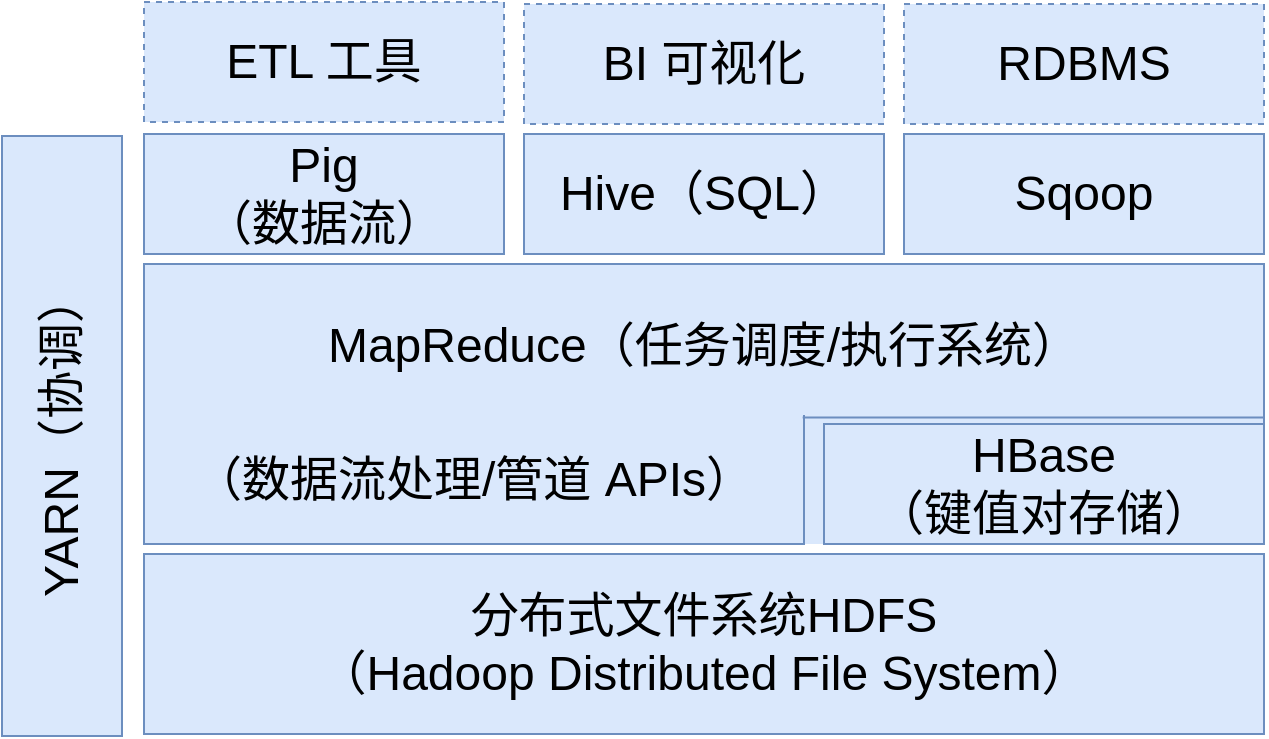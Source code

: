 <mxfile version="14.5.8" type="github">
  <diagram id="kENqUxoY8oStFW74UGWh" name="Page-1">
    <mxGraphModel dx="723" dy="375" grid="1" gridSize="10" guides="1" tooltips="1" connect="1" arrows="1" fold="1" page="1" pageScale="1" pageWidth="827" pageHeight="1169" math="0" shadow="0">
      <root>
        <mxCell id="0" />
        <mxCell id="1" parent="0" />
        <mxCell id="1x4jpnriMCWxbVYfgML8-7" value="&lt;font style=&quot;font-size: 24px&quot;&gt;MapReduce（任务调度/执行系统）&lt;br&gt;&lt;br&gt;&lt;br&gt;&lt;/font&gt;" style="shape=partialRectangle;whiteSpace=wrap;html=1;bottom=0;right=0;fillColor=#dae8fc;strokeColor=#6c8ebf;" vertex="1" parent="1">
          <mxGeometry x="130" y="310" width="560" height="140" as="geometry" />
        </mxCell>
        <mxCell id="1x4jpnriMCWxbVYfgML8-9" value="&lt;font style=&quot;font-size: 24px&quot;&gt;（数据流处理/管道 APIs）&lt;/font&gt;" style="shape=partialRectangle;whiteSpace=wrap;html=1;top=0;left=0;fillColor=#dae8fc;strokeColor=#6c8ebf;" vertex="1" parent="1">
          <mxGeometry x="130" y="386" width="330" height="64" as="geometry" />
        </mxCell>
        <mxCell id="1x4jpnriMCWxbVYfgML8-14" value="&lt;font style=&quot;font-size: 24px&quot;&gt;分布式文件系统&lt;/font&gt;&lt;span style=&quot;font-size: 24px&quot;&gt;HDFS&lt;/span&gt;&lt;br&gt;&lt;font style=&quot;font-size: 24px&quot;&gt;（Hadoop Distributed File System）&lt;/font&gt;" style="rounded=0;whiteSpace=wrap;html=1;fillColor=#dae8fc;strokeColor=#6c8ebf;" vertex="1" parent="1">
          <mxGeometry x="130" y="455" width="560" height="90" as="geometry" />
        </mxCell>
        <mxCell id="1x4jpnriMCWxbVYfgML8-15" value="&lt;span style=&quot;font-size: 24px&quot;&gt;HBase&lt;br&gt;&lt;/span&gt;&lt;span style=&quot;font-size: 24px&quot;&gt;（键值对存储）&lt;/span&gt;" style="rounded=0;whiteSpace=wrap;html=1;fillColor=#dae8fc;strokeColor=#6c8ebf;" vertex="1" parent="1">
          <mxGeometry x="470" y="390" width="220" height="60" as="geometry" />
        </mxCell>
        <mxCell id="1x4jpnriMCWxbVYfgML8-16" value="&lt;font style=&quot;font-size: 24px&quot;&gt;Pig&lt;br&gt;（数据流）&lt;/font&gt;" style="rounded=0;whiteSpace=wrap;html=1;fillColor=#dae8fc;strokeColor=#6c8ebf;" vertex="1" parent="1">
          <mxGeometry x="130" y="245" width="180" height="60" as="geometry" />
        </mxCell>
        <mxCell id="1x4jpnriMCWxbVYfgML8-17" value="&lt;font style=&quot;font-size: 24px&quot;&gt;Hive（SQL）&lt;/font&gt;" style="rounded=0;whiteSpace=wrap;html=1;fillColor=#dae8fc;strokeColor=#6c8ebf;" vertex="1" parent="1">
          <mxGeometry x="320" y="245" width="180" height="60" as="geometry" />
        </mxCell>
        <mxCell id="1x4jpnriMCWxbVYfgML8-18" value="&lt;font style=&quot;font-size: 24px&quot;&gt;Sqoop&lt;/font&gt;" style="rounded=0;whiteSpace=wrap;html=1;fillColor=#dae8fc;strokeColor=#6c8ebf;" vertex="1" parent="1">
          <mxGeometry x="510" y="245" width="180" height="60" as="geometry" />
        </mxCell>
        <mxCell id="1x4jpnriMCWxbVYfgML8-20" value="&lt;span style=&quot;font-size: 24px&quot;&gt;ETL 工具&lt;/span&gt;" style="rounded=0;whiteSpace=wrap;html=1;dashed=1;fillColor=#dae8fc;strokeColor=#6c8ebf;" vertex="1" parent="1">
          <mxGeometry x="130" y="179" width="180" height="60" as="geometry" />
        </mxCell>
        <mxCell id="1x4jpnriMCWxbVYfgML8-21" value="&lt;span style=&quot;font-size: 24px&quot;&gt;BI 可视化&lt;/span&gt;" style="rounded=0;whiteSpace=wrap;html=1;dashed=1;fillColor=#dae8fc;strokeColor=#6c8ebf;" vertex="1" parent="1">
          <mxGeometry x="320" y="180" width="180" height="60" as="geometry" />
        </mxCell>
        <mxCell id="1x4jpnriMCWxbVYfgML8-22" value="&lt;span style=&quot;font-size: 24px&quot;&gt;RDBMS&lt;/span&gt;" style="rounded=0;whiteSpace=wrap;html=1;dashed=1;fillColor=#dae8fc;strokeColor=#6c8ebf;" vertex="1" parent="1">
          <mxGeometry x="510" y="180" width="180" height="60" as="geometry" />
        </mxCell>
        <mxCell id="1x4jpnriMCWxbVYfgML8-24" value="&lt;font style=&quot;font-size: 24px&quot;&gt;YARN&lt;/font&gt;&lt;font style=&quot;font-size: 24px&quot;&gt;（协调）&lt;/font&gt;" style="rounded=0;whiteSpace=wrap;html=1;rotation=-90;fillColor=#dae8fc;strokeColor=#6c8ebf;" vertex="1" parent="1">
          <mxGeometry x="-61" y="366" width="300" height="60" as="geometry" />
        </mxCell>
        <mxCell id="1x4jpnriMCWxbVYfgML8-25" value="" style="endArrow=none;html=1;exitX=0.998;exitY=0.089;exitDx=0;exitDy=0;exitPerimeter=0;entryX=1;entryY=0.584;entryDx=0;entryDy=0;entryPerimeter=0;fillColor=#dae8fc;strokeColor=#6c8ebf;" edge="1" parent="1">
          <mxGeometry width="50" height="50" relative="1" as="geometry">
            <mxPoint x="459.34" y="386.696" as="sourcePoint" />
            <mxPoint x="690" y="386.76" as="targetPoint" />
          </mxGeometry>
        </mxCell>
        <mxCell id="1x4jpnriMCWxbVYfgML8-26" value="" style="endArrow=none;html=1;entryX=0;entryY=0;entryDx=0;entryDy=0;exitX=0;exitY=1;exitDx=0;exitDy=0;fillColor=#dae8fc;strokeColor=#6c8ebf;" edge="1" parent="1" source="1x4jpnriMCWxbVYfgML8-9" target="1x4jpnriMCWxbVYfgML8-9">
          <mxGeometry width="50" height="50" relative="1" as="geometry">
            <mxPoint x="400" y="440" as="sourcePoint" />
            <mxPoint x="450" y="390" as="targetPoint" />
          </mxGeometry>
        </mxCell>
        <mxCell id="1x4jpnriMCWxbVYfgML8-27" value="" style="endArrow=none;html=1;entryX=1;entryY=0;entryDx=0;entryDy=0;fillColor=#dae8fc;strokeColor=#6c8ebf;" edge="1" parent="1" target="1x4jpnriMCWxbVYfgML8-7">
          <mxGeometry width="50" height="50" relative="1" as="geometry">
            <mxPoint x="690" y="390" as="sourcePoint" />
            <mxPoint x="450" y="390" as="targetPoint" />
            <Array as="points">
              <mxPoint x="690" y="360" />
            </Array>
          </mxGeometry>
        </mxCell>
      </root>
    </mxGraphModel>
  </diagram>
</mxfile>
